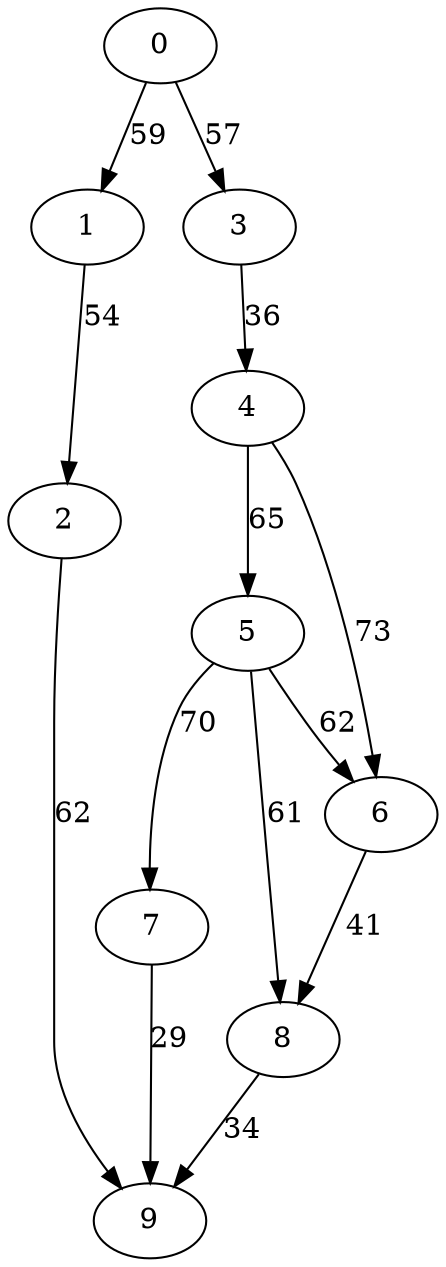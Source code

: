digraph t10p3r7_3 {
0 -> 1 [ label = 59 ];
0 -> 3 [ label = 57 ];
1 -> 2 [ label = 54 ];
2 -> 9 [ label = 62 ];
3 -> 4 [ label = 36 ];
4 -> 5 [ label = 65 ];
4 -> 6 [ label = 73 ];
5 -> 6 [ label = 62 ];
5 -> 7 [ label = 70 ];
5 -> 8 [ label = 61 ];
6 -> 8 [ label = 41 ];
7 -> 9 [ label = 29 ];
8 -> 9 [ label = 34 ];
 }

